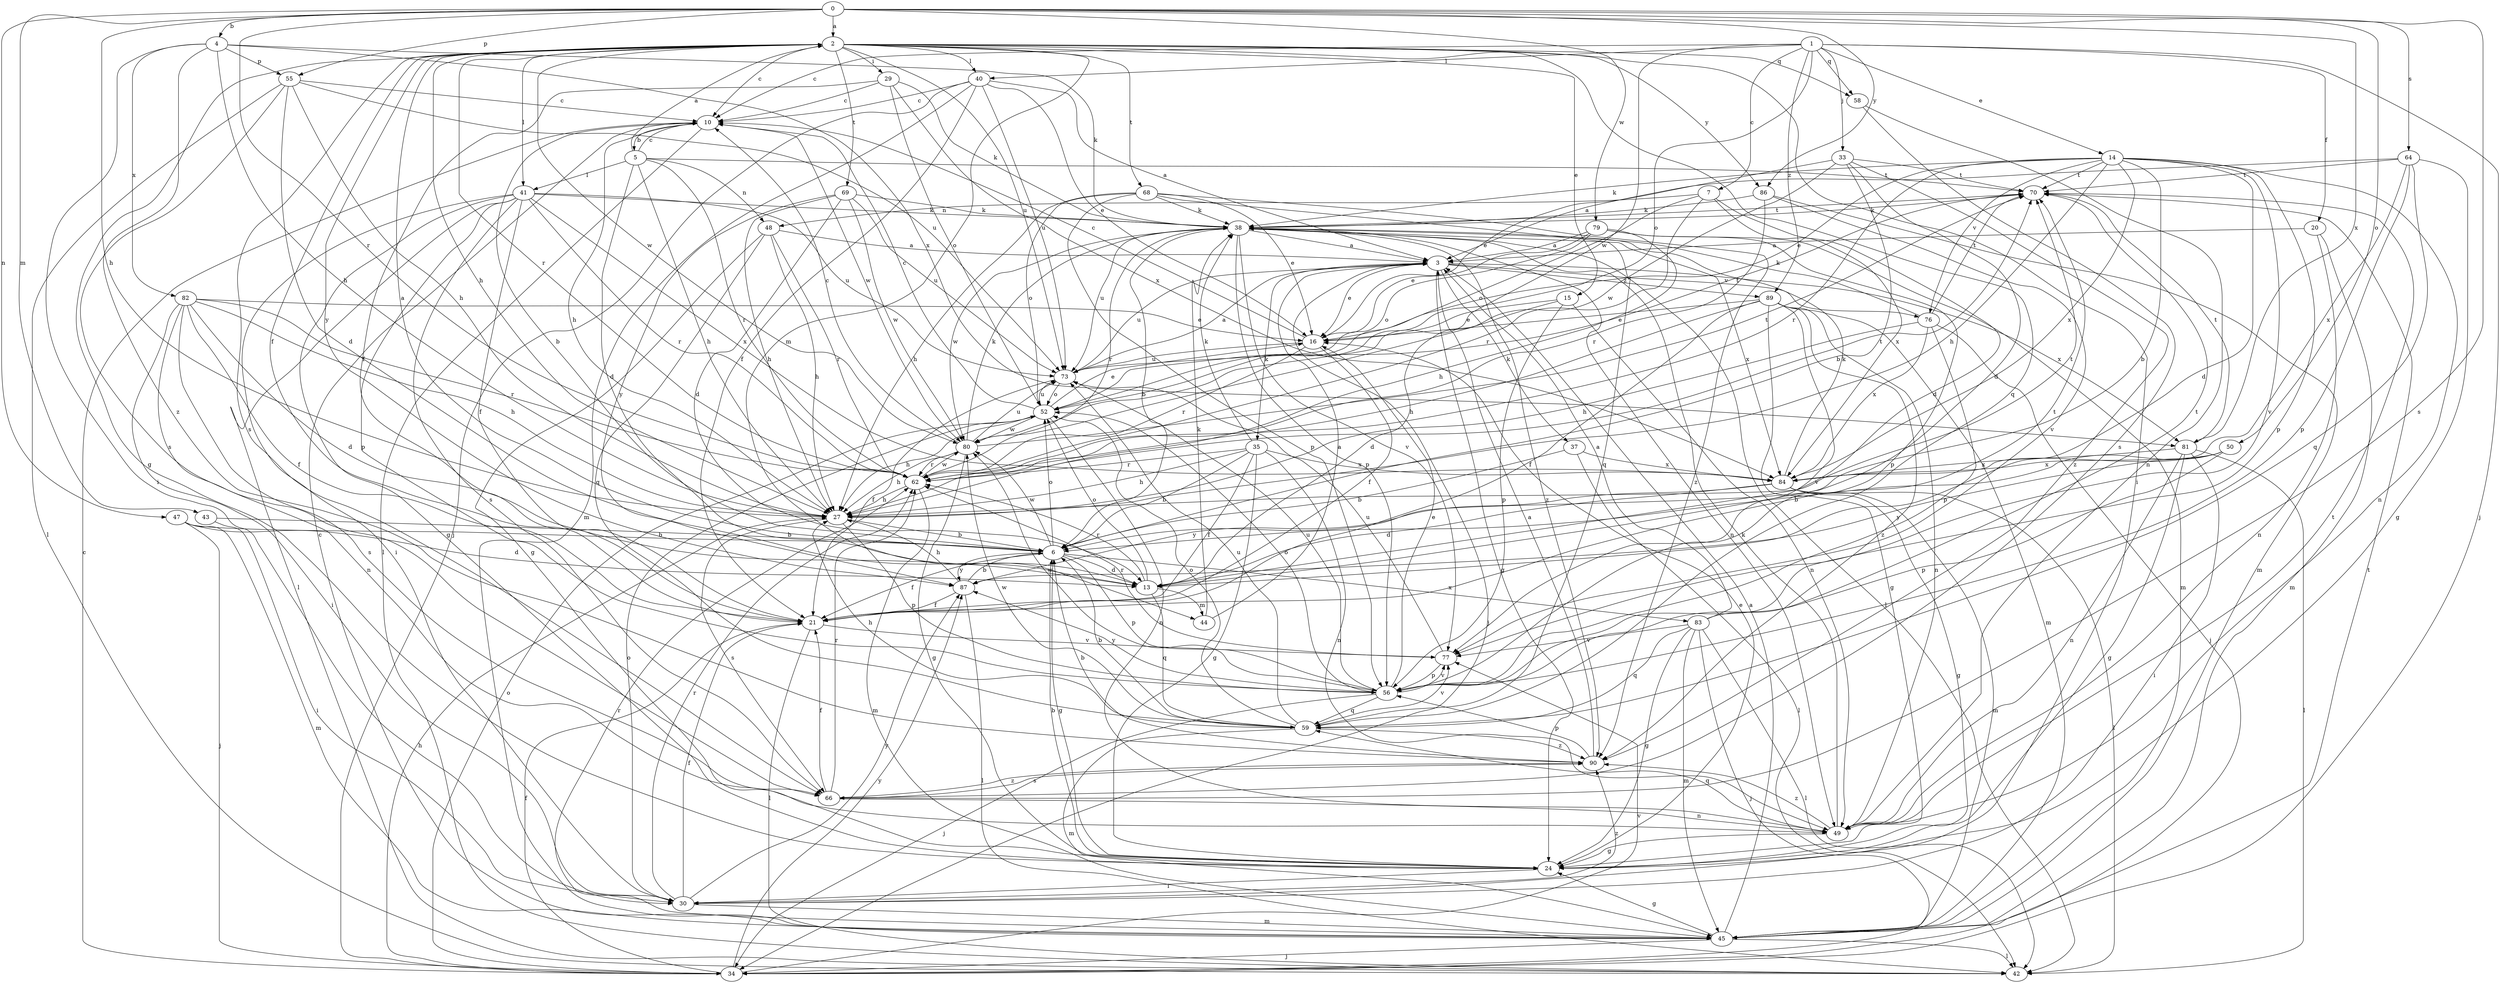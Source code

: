 strict digraph  {
0;
1;
2;
3;
4;
5;
6;
7;
10;
13;
14;
15;
16;
20;
21;
24;
27;
29;
30;
33;
34;
35;
37;
38;
40;
41;
42;
43;
44;
45;
47;
48;
49;
50;
52;
55;
56;
58;
59;
62;
64;
66;
68;
69;
70;
73;
76;
77;
79;
80;
81;
82;
83;
84;
86;
87;
89;
90;
0 -> 2  [label=a];
0 -> 4  [label=b];
0 -> 27  [label=h];
0 -> 43  [label=m];
0 -> 47  [label=n];
0 -> 50  [label=o];
0 -> 55  [label=p];
0 -> 62  [label=r];
0 -> 64  [label=s];
0 -> 66  [label=s];
0 -> 79  [label=w];
0 -> 81  [label=x];
0 -> 86  [label=y];
1 -> 7  [label=c];
1 -> 10  [label=c];
1 -> 14  [label=e];
1 -> 20  [label=f];
1 -> 33  [label=j];
1 -> 34  [label=j];
1 -> 40  [label=l];
1 -> 52  [label=o];
1 -> 58  [label=q];
1 -> 80  [label=w];
1 -> 89  [label=z];
2 -> 10  [label=c];
2 -> 15  [label=e];
2 -> 21  [label=f];
2 -> 24  [label=g];
2 -> 27  [label=h];
2 -> 29  [label=i];
2 -> 30  [label=i];
2 -> 40  [label=l];
2 -> 41  [label=l];
2 -> 44  [label=m];
2 -> 58  [label=q];
2 -> 59  [label=q];
2 -> 62  [label=r];
2 -> 66  [label=s];
2 -> 68  [label=t];
2 -> 69  [label=t];
2 -> 73  [label=u];
2 -> 80  [label=w];
2 -> 86  [label=y];
2 -> 87  [label=y];
3 -> 16  [label=e];
3 -> 24  [label=g];
3 -> 34  [label=j];
3 -> 35  [label=k];
3 -> 37  [label=k];
3 -> 73  [label=u];
3 -> 76  [label=v];
3 -> 81  [label=x];
3 -> 89  [label=z];
4 -> 27  [label=h];
4 -> 30  [label=i];
4 -> 38  [label=k];
4 -> 55  [label=p];
4 -> 81  [label=x];
4 -> 82  [label=x];
4 -> 90  [label=z];
5 -> 2  [label=a];
5 -> 10  [label=c];
5 -> 13  [label=d];
5 -> 27  [label=h];
5 -> 41  [label=l];
5 -> 48  [label=n];
5 -> 62  [label=r];
5 -> 70  [label=t];
6 -> 2  [label=a];
6 -> 13  [label=d];
6 -> 21  [label=f];
6 -> 24  [label=g];
6 -> 52  [label=o];
6 -> 56  [label=p];
6 -> 80  [label=w];
6 -> 83  [label=x];
6 -> 87  [label=y];
7 -> 13  [label=d];
7 -> 48  [label=n];
7 -> 52  [label=o];
7 -> 62  [label=r];
7 -> 84  [label=x];
10 -> 5  [label=b];
10 -> 6  [label=b];
10 -> 27  [label=h];
10 -> 42  [label=l];
10 -> 80  [label=w];
13 -> 44  [label=m];
13 -> 52  [label=o];
13 -> 59  [label=q];
13 -> 62  [label=r];
14 -> 6  [label=b];
14 -> 13  [label=d];
14 -> 16  [label=e];
14 -> 27  [label=h];
14 -> 38  [label=k];
14 -> 49  [label=n];
14 -> 56  [label=p];
14 -> 62  [label=r];
14 -> 70  [label=t];
14 -> 76  [label=v];
14 -> 77  [label=v];
14 -> 84  [label=x];
15 -> 13  [label=d];
15 -> 16  [label=e];
15 -> 49  [label=n];
15 -> 56  [label=p];
16 -> 10  [label=c];
16 -> 21  [label=f];
16 -> 62  [label=r];
16 -> 73  [label=u];
20 -> 3  [label=a];
20 -> 45  [label=m];
20 -> 49  [label=n];
21 -> 42  [label=l];
21 -> 70  [label=t];
21 -> 77  [label=v];
24 -> 6  [label=b];
24 -> 16  [label=e];
24 -> 30  [label=i];
27 -> 6  [label=b];
27 -> 56  [label=p];
27 -> 66  [label=s];
27 -> 70  [label=t];
29 -> 10  [label=c];
29 -> 21  [label=f];
29 -> 38  [label=k];
29 -> 52  [label=o];
29 -> 84  [label=x];
30 -> 21  [label=f];
30 -> 45  [label=m];
30 -> 52  [label=o];
30 -> 62  [label=r];
30 -> 87  [label=y];
30 -> 90  [label=z];
33 -> 6  [label=b];
33 -> 13  [label=d];
33 -> 16  [label=e];
33 -> 70  [label=t];
33 -> 80  [label=w];
33 -> 90  [label=z];
34 -> 10  [label=c];
34 -> 21  [label=f];
34 -> 27  [label=h];
34 -> 52  [label=o];
34 -> 77  [label=v];
34 -> 87  [label=y];
35 -> 6  [label=b];
35 -> 21  [label=f];
35 -> 24  [label=g];
35 -> 27  [label=h];
35 -> 38  [label=k];
35 -> 49  [label=n];
35 -> 62  [label=r];
35 -> 84  [label=x];
37 -> 6  [label=b];
37 -> 42  [label=l];
37 -> 84  [label=x];
38 -> 3  [label=a];
38 -> 6  [label=b];
38 -> 42  [label=l];
38 -> 49  [label=n];
38 -> 56  [label=p];
38 -> 62  [label=r];
38 -> 70  [label=t];
38 -> 73  [label=u];
38 -> 77  [label=v];
38 -> 80  [label=w];
38 -> 84  [label=x];
38 -> 90  [label=z];
40 -> 3  [label=a];
40 -> 10  [label=c];
40 -> 16  [label=e];
40 -> 21  [label=f];
40 -> 34  [label=j];
40 -> 45  [label=m];
40 -> 73  [label=u];
41 -> 21  [label=f];
41 -> 24  [label=g];
41 -> 30  [label=i];
41 -> 38  [label=k];
41 -> 42  [label=l];
41 -> 56  [label=p];
41 -> 62  [label=r];
41 -> 66  [label=s];
41 -> 73  [label=u];
41 -> 84  [label=x];
43 -> 6  [label=b];
43 -> 30  [label=i];
44 -> 3  [label=a];
44 -> 38  [label=k];
45 -> 3  [label=a];
45 -> 10  [label=c];
45 -> 24  [label=g];
45 -> 34  [label=j];
45 -> 42  [label=l];
45 -> 62  [label=r];
45 -> 70  [label=t];
47 -> 6  [label=b];
47 -> 13  [label=d];
47 -> 34  [label=j];
47 -> 45  [label=m];
48 -> 3  [label=a];
48 -> 24  [label=g];
48 -> 27  [label=h];
48 -> 59  [label=q];
48 -> 62  [label=r];
49 -> 24  [label=g];
49 -> 38  [label=k];
49 -> 59  [label=q];
49 -> 70  [label=t];
49 -> 90  [label=z];
50 -> 6  [label=b];
50 -> 56  [label=p];
50 -> 84  [label=x];
50 -> 87  [label=y];
52 -> 10  [label=c];
52 -> 16  [label=e];
52 -> 27  [label=h];
52 -> 49  [label=n];
52 -> 73  [label=u];
52 -> 80  [label=w];
55 -> 10  [label=c];
55 -> 13  [label=d];
55 -> 27  [label=h];
55 -> 42  [label=l];
55 -> 66  [label=s];
55 -> 73  [label=u];
56 -> 16  [label=e];
56 -> 34  [label=j];
56 -> 52  [label=o];
56 -> 59  [label=q];
56 -> 73  [label=u];
56 -> 77  [label=v];
56 -> 80  [label=w];
56 -> 87  [label=y];
58 -> 49  [label=n];
58 -> 66  [label=s];
59 -> 6  [label=b];
59 -> 27  [label=h];
59 -> 45  [label=m];
59 -> 52  [label=o];
59 -> 73  [label=u];
59 -> 77  [label=v];
59 -> 80  [label=w];
59 -> 90  [label=z];
62 -> 27  [label=h];
62 -> 45  [label=m];
62 -> 70  [label=t];
62 -> 80  [label=w];
64 -> 3  [label=a];
64 -> 24  [label=g];
64 -> 56  [label=p];
64 -> 59  [label=q];
64 -> 70  [label=t];
64 -> 84  [label=x];
66 -> 21  [label=f];
66 -> 49  [label=n];
66 -> 62  [label=r];
66 -> 90  [label=z];
68 -> 16  [label=e];
68 -> 27  [label=h];
68 -> 38  [label=k];
68 -> 52  [label=o];
68 -> 56  [label=p];
68 -> 59  [label=q];
68 -> 90  [label=z];
69 -> 13  [label=d];
69 -> 27  [label=h];
69 -> 38  [label=k];
69 -> 73  [label=u];
69 -> 80  [label=w];
69 -> 87  [label=y];
70 -> 38  [label=k];
73 -> 3  [label=a];
73 -> 21  [label=f];
73 -> 52  [label=o];
73 -> 70  [label=t];
76 -> 27  [label=h];
76 -> 34  [label=j];
76 -> 38  [label=k];
76 -> 56  [label=p];
76 -> 70  [label=t];
76 -> 84  [label=x];
77 -> 56  [label=p];
77 -> 62  [label=r];
77 -> 73  [label=u];
79 -> 3  [label=a];
79 -> 16  [label=e];
79 -> 27  [label=h];
79 -> 45  [label=m];
79 -> 52  [label=o];
79 -> 56  [label=p];
80 -> 10  [label=c];
80 -> 24  [label=g];
80 -> 27  [label=h];
80 -> 38  [label=k];
80 -> 62  [label=r];
80 -> 70  [label=t];
80 -> 73  [label=u];
81 -> 24  [label=g];
81 -> 30  [label=i];
81 -> 42  [label=l];
81 -> 49  [label=n];
81 -> 70  [label=t];
81 -> 84  [label=x];
82 -> 13  [label=d];
82 -> 16  [label=e];
82 -> 21  [label=f];
82 -> 27  [label=h];
82 -> 30  [label=i];
82 -> 49  [label=n];
82 -> 62  [label=r];
82 -> 66  [label=s];
83 -> 3  [label=a];
83 -> 24  [label=g];
83 -> 34  [label=j];
83 -> 42  [label=l];
83 -> 45  [label=m];
83 -> 59  [label=q];
83 -> 70  [label=t];
83 -> 77  [label=v];
84 -> 13  [label=d];
84 -> 24  [label=g];
84 -> 38  [label=k];
84 -> 42  [label=l];
84 -> 45  [label=m];
84 -> 87  [label=y];
86 -> 38  [label=k];
86 -> 45  [label=m];
86 -> 62  [label=r];
86 -> 77  [label=v];
87 -> 6  [label=b];
87 -> 21  [label=f];
87 -> 27  [label=h];
87 -> 42  [label=l];
89 -> 16  [label=e];
89 -> 21  [label=f];
89 -> 24  [label=g];
89 -> 27  [label=h];
89 -> 45  [label=m];
89 -> 49  [label=n];
89 -> 77  [label=v];
89 -> 90  [label=z];
90 -> 3  [label=a];
90 -> 6  [label=b];
90 -> 56  [label=p];
90 -> 66  [label=s];
}
